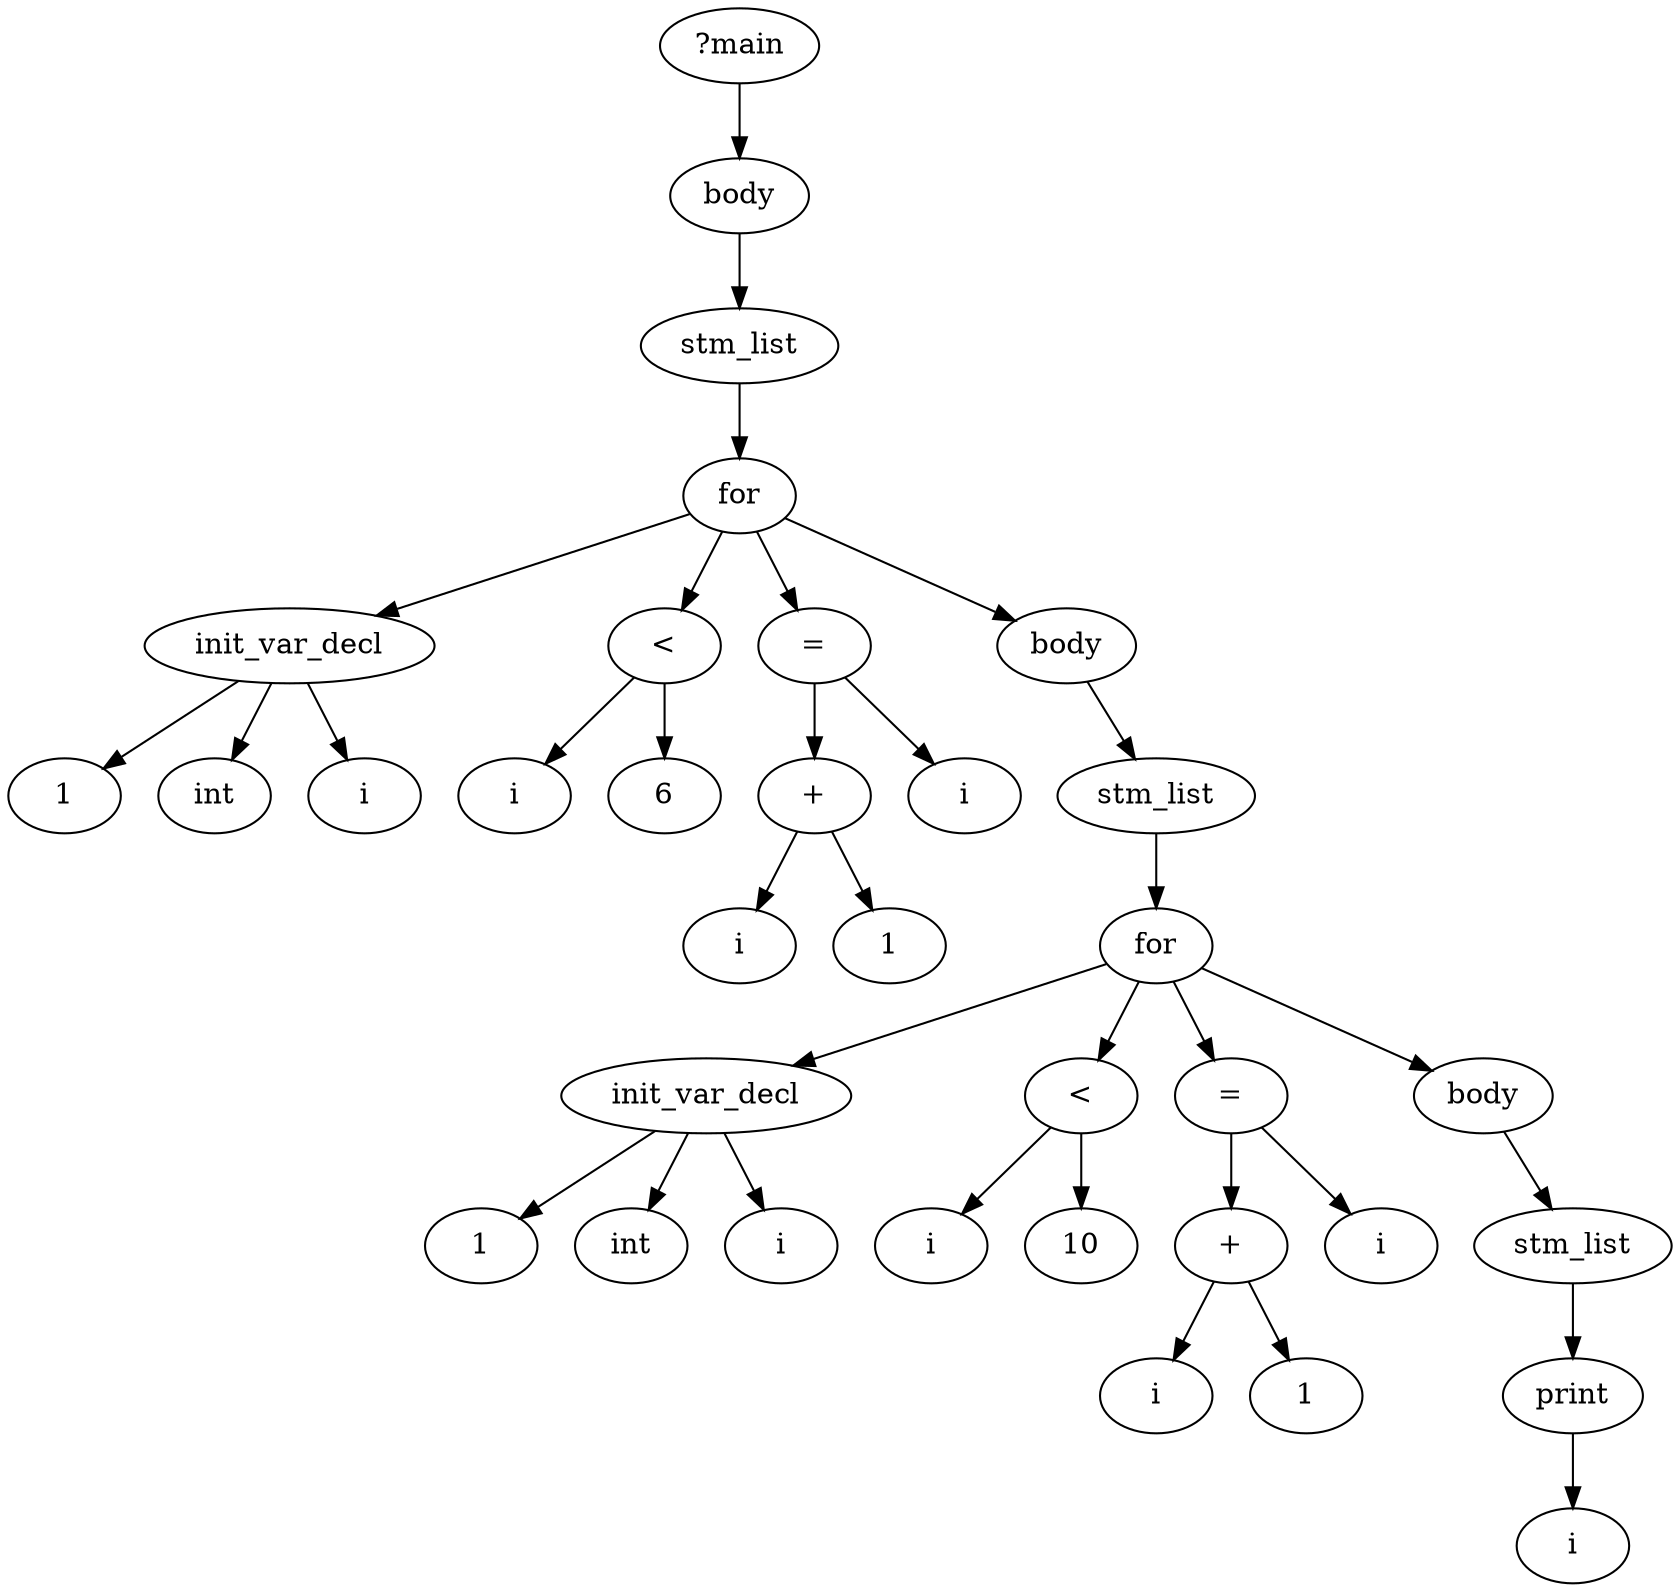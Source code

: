 digraph AST {
	0 [label="?main"]
	1 [label=body]
	2 [label=stm_list]
	3 [label=init_var_decl]
	4 [label=1]
	5 [label=int]
	6 [label=i]
	3 -> 5
	3 -> 6
	3 -> 4
	7 [label=i]
	8 [label=6]
	9 [label="<"]
	9 -> 7
	9 -> 8
	10 [label=i]
	11 [label=1]
	12 [label="+"]
	12 -> 10
	12 -> 11
	13 [label="="]
	14 [label=i]
	13 -> 14
	13 -> 12
	15 [label=body]
	16 [label=stm_list]
	17 [label=init_var_decl]
	18 [label=1]
	19 [label=int]
	20 [label=i]
	17 -> 19
	17 -> 20
	17 -> 18
	21 [label=i]
	22 [label=10]
	23 [label="<"]
	23 -> 21
	23 -> 22
	24 [label=i]
	25 [label=1]
	26 [label="+"]
	26 -> 24
	26 -> 25
	27 [label="="]
	28 [label=i]
	27 -> 28
	27 -> 26
	29 [label=body]
	30 [label=stm_list]
	31 [label=i]
	32 [label=print]
	32 -> 31
	30 -> 32
	29 -> 30
	33 [label=for]
	33 -> 17
	33 -> 23
	33 -> 27
	33 -> 29
	16 -> 33
	15 -> 16
	34 [label=for]
	34 -> 3
	34 -> 9
	34 -> 13
	34 -> 15
	2 -> 34
	1 -> 2
	0 -> 1
}
